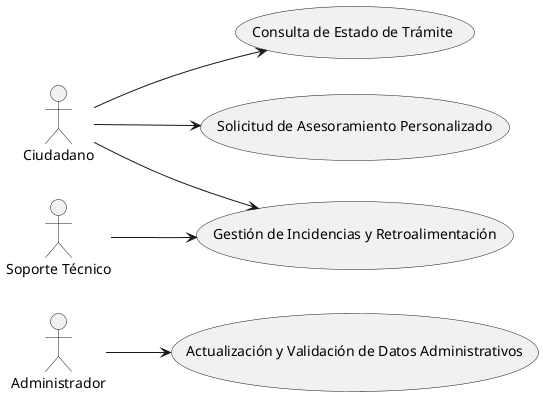 @startuml
left to right direction

' entidades
"Administrador" as Admin
"Ciudadano" as User
"Soporte Técnico" as Tech

' casos de uso
"Consulta de Estado de Trámite" as (Consult)
"Solicitud de Asesoramiento Personalizado" as (Solicit)
"Actualización y Validación de Datos Administrativos" as (Update)
"Gestión de Incidencias y Retroalimentación" as (Incident)

' relaciones
:User: --> Consult
:User: --> Solicit
:Admin: --> Update
:User: --> Incident
:Tech: --> Incident

@enduml
